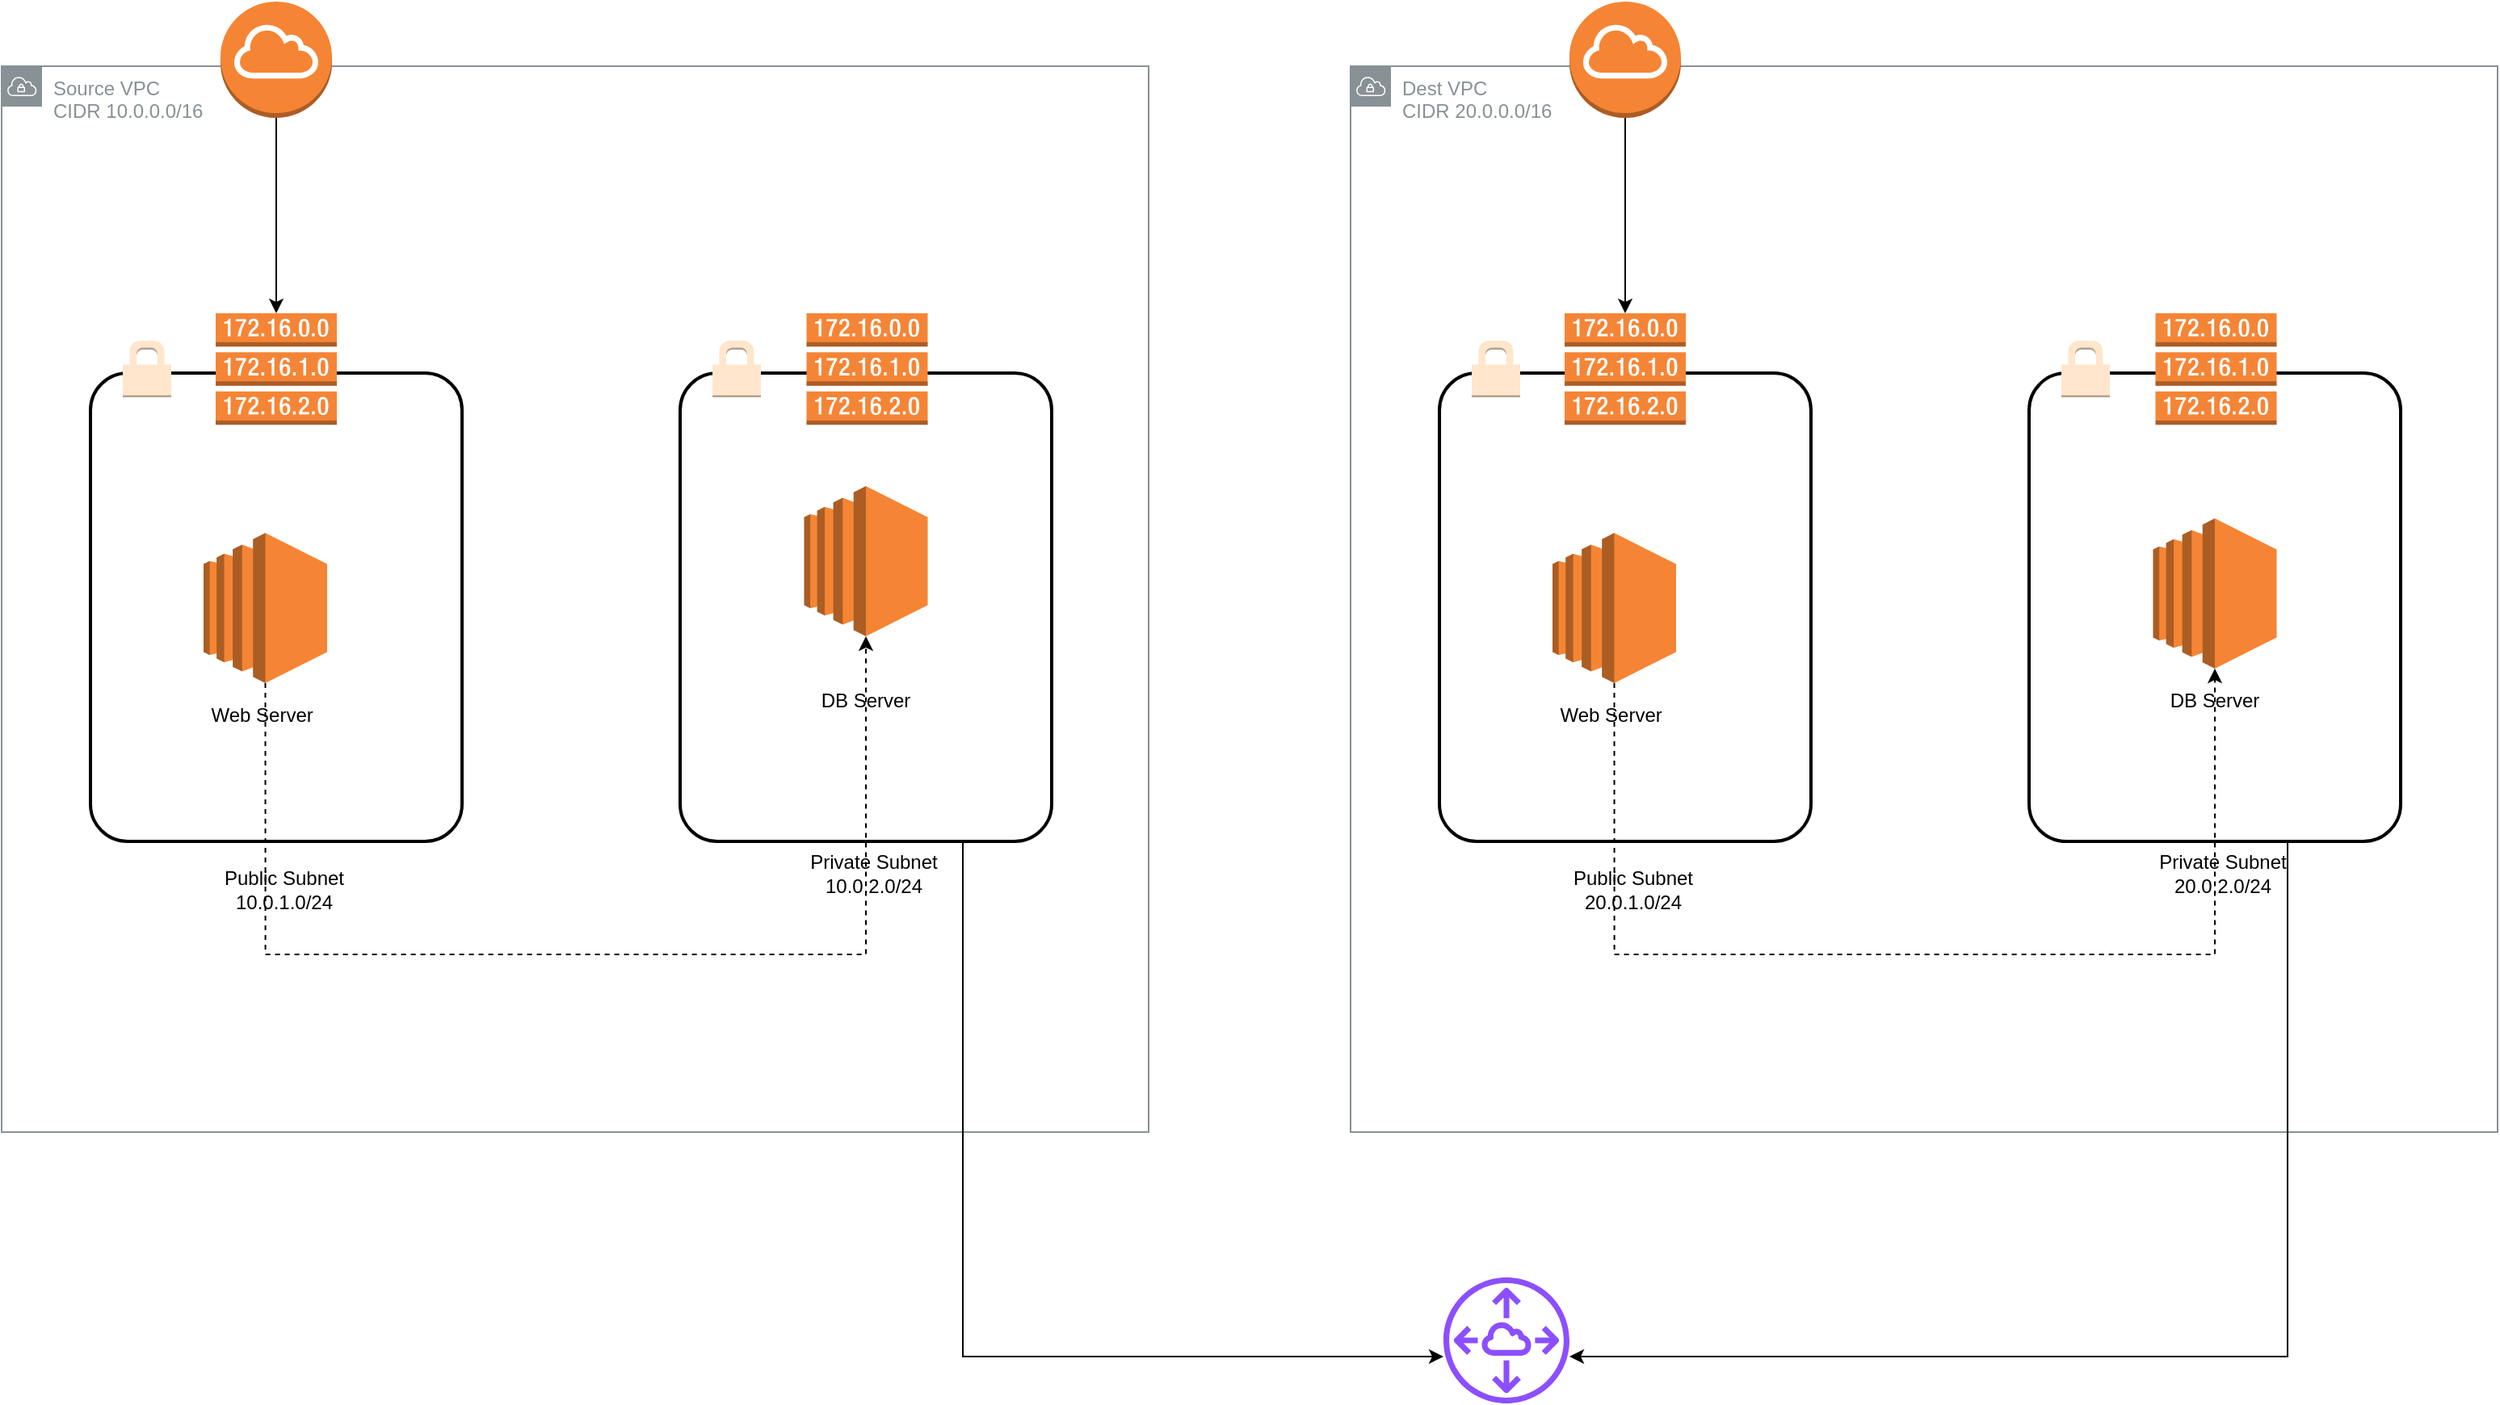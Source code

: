 <mxfile version="26.0.3">
  <diagram name="Page-1" id="7oG54qnDEi2w9H8_QEab">
    <mxGraphModel dx="1323" dy="1787" grid="1" gridSize="10" guides="1" tooltips="1" connect="1" arrows="1" fold="1" page="1" pageScale="1" pageWidth="850" pageHeight="1100" math="0" shadow="0">
      <root>
        <mxCell id="0" />
        <mxCell id="1" parent="0" />
        <mxCell id="OCgTym71qdyOVRXxtuMu-2" value="Source VPC&lt;div&gt;CIDR&amp;nbsp;&lt;span style=&quot;background-color: transparent; color: light-dark(rgb(135, 145, 150), rgb(106, 115, 119));&quot;&gt;10.0.0.0/16&lt;/span&gt;&lt;/div&gt;" style="sketch=0;outlineConnect=0;gradientColor=none;html=1;whiteSpace=wrap;fontSize=12;fontStyle=0;shape=mxgraph.aws4.group;grIcon=mxgraph.aws4.group_vpc;strokeColor=#879196;fillColor=none;verticalAlign=top;align=left;spacingLeft=30;fontColor=#879196;dashed=0;" vertex="1" parent="1">
          <mxGeometry x="5" y="-110" width="710" height="660" as="geometry" />
        </mxCell>
        <object label="" id="OCgTym71qdyOVRXxtuMu-4">
          <mxCell style="rounded=1;arcSize=10;dashed=0;strokeWidth=2;" vertex="1" parent="1">
            <mxGeometry x="60" y="80" width="230" height="290" as="geometry" />
          </mxCell>
        </object>
        <mxCell id="OCgTym71qdyOVRXxtuMu-5" value="" style="dashed=0;html=1;shape=mxgraph.aws3.permissions;fillColor=#ffe6cc;dashed=0;strokeColor=#d79b00;" vertex="1" parent="1">
          <mxGeometry x="80" y="60" width="30" height="35" as="geometry" />
        </mxCell>
        <object label="" id="OCgTym71qdyOVRXxtuMu-11">
          <mxCell style="rounded=1;arcSize=10;dashed=0;strokeWidth=2;" vertex="1" parent="1">
            <mxGeometry x="425" y="80" width="230" height="290" as="geometry" />
          </mxCell>
        </object>
        <mxCell id="OCgTym71qdyOVRXxtuMu-46" style="edgeStyle=orthogonalEdgeStyle;rounded=0;orthogonalLoop=1;jettySize=auto;html=1;exitX=0.5;exitY=0;exitDx=0;exitDy=0;" edge="1" parent="1" source="OCgTym71qdyOVRXxtuMu-12" target="OCgTym71qdyOVRXxtuMu-44">
          <mxGeometry relative="1" as="geometry">
            <Array as="points">
              <mxPoint x="600" y="370" />
              <mxPoint x="600" y="689" />
            </Array>
          </mxGeometry>
        </mxCell>
        <mxCell id="OCgTym71qdyOVRXxtuMu-12" value="Private Subnet&lt;div&gt;10.0.2.0/24&lt;/div&gt;" style="text;html=1;align=center;verticalAlign=middle;whiteSpace=wrap;rounded=0;" vertex="1" parent="1">
          <mxGeometry x="475" y="370" width="140" height="40" as="geometry" />
        </mxCell>
        <mxCell id="OCgTym71qdyOVRXxtuMu-13" value="" style="dashed=0;html=1;shape=mxgraph.aws3.permissions;fillColor=#ffe6cc;dashed=0;strokeColor=#d79b00;" vertex="1" parent="1">
          <mxGeometry x="445" y="60" width="30" height="35" as="geometry" />
        </mxCell>
        <mxCell id="OCgTym71qdyOVRXxtuMu-15" value="" style="outlineConnect=0;dashed=0;verticalLabelPosition=bottom;verticalAlign=top;align=center;html=1;shape=mxgraph.aws3.ec2;fillColor=#F58534;gradientColor=none;" vertex="1" parent="1">
          <mxGeometry x="130" y="179" width="76.5" height="93" as="geometry" />
        </mxCell>
        <mxCell id="OCgTym71qdyOVRXxtuMu-16" value="Public Subnet&lt;div&gt;10.0.1.0/24&lt;/div&gt;" style="text;html=1;align=center;verticalAlign=middle;whiteSpace=wrap;rounded=0;" vertex="1" parent="1">
          <mxGeometry x="110" y="380" width="140" height="40" as="geometry" />
        </mxCell>
        <mxCell id="OCgTym71qdyOVRXxtuMu-26" style="edgeStyle=orthogonalEdgeStyle;rounded=0;orthogonalLoop=1;jettySize=auto;html=1;exitX=0.5;exitY=0;exitDx=0;exitDy=0;dashed=1;" edge="1" parent="1" source="OCgTym71qdyOVRXxtuMu-17" target="OCgTym71qdyOVRXxtuMu-18">
          <mxGeometry relative="1" as="geometry">
            <Array as="points">
              <mxPoint x="168" y="440" />
              <mxPoint x="540" y="440" />
            </Array>
          </mxGeometry>
        </mxCell>
        <mxCell id="OCgTym71qdyOVRXxtuMu-17" value="Web Server&amp;nbsp;" style="text;html=1;align=center;verticalAlign=middle;whiteSpace=wrap;rounded=0;" vertex="1" parent="1">
          <mxGeometry x="98.25" y="272" width="140" height="40" as="geometry" />
        </mxCell>
        <mxCell id="OCgTym71qdyOVRXxtuMu-18" value="" style="outlineConnect=0;dashed=0;verticalLabelPosition=bottom;verticalAlign=top;align=center;html=1;shape=mxgraph.aws3.ec2;fillColor=#F58534;gradientColor=none;" vertex="1" parent="1">
          <mxGeometry x="501.75" y="150" width="76.5" height="93" as="geometry" />
        </mxCell>
        <mxCell id="OCgTym71qdyOVRXxtuMu-19" value="DB Server" style="text;html=1;align=center;verticalAlign=middle;whiteSpace=wrap;rounded=0;" vertex="1" parent="1">
          <mxGeometry x="470" y="263" width="140" height="40" as="geometry" />
        </mxCell>
        <mxCell id="OCgTym71qdyOVRXxtuMu-25" style="edgeStyle=none;rounded=0;orthogonalLoop=1;jettySize=auto;html=1;exitX=0.5;exitY=1;exitDx=0;exitDy=0;exitPerimeter=0;" edge="1" parent="1" source="OCgTym71qdyOVRXxtuMu-20" target="OCgTym71qdyOVRXxtuMu-23">
          <mxGeometry relative="1" as="geometry" />
        </mxCell>
        <mxCell id="OCgTym71qdyOVRXxtuMu-20" value="" style="outlineConnect=0;dashed=0;verticalLabelPosition=bottom;verticalAlign=top;align=center;html=1;shape=mxgraph.aws3.internet_gateway;fillColor=#F58534;gradientColor=none;" vertex="1" parent="1">
          <mxGeometry x="140.5" y="-150" width="69" height="72" as="geometry" />
        </mxCell>
        <mxCell id="OCgTym71qdyOVRXxtuMu-23" value="" style="outlineConnect=0;dashed=0;verticalLabelPosition=bottom;verticalAlign=top;align=center;html=1;shape=mxgraph.aws3.route_table;fillColor=#F58536;gradientColor=none;" vertex="1" parent="1">
          <mxGeometry x="137.5" y="43" width="75" height="69" as="geometry" />
        </mxCell>
        <mxCell id="OCgTym71qdyOVRXxtuMu-24" value="" style="outlineConnect=0;dashed=0;verticalLabelPosition=bottom;verticalAlign=top;align=center;html=1;shape=mxgraph.aws3.route_table;fillColor=#F58536;gradientColor=none;" vertex="1" parent="1">
          <mxGeometry x="503.25" y="43" width="75" height="69" as="geometry" />
        </mxCell>
        <mxCell id="OCgTym71qdyOVRXxtuMu-27" value="Dest VPC&lt;div&gt;CIDR&amp;nbsp;&lt;span style=&quot;background-color: transparent; color: light-dark(rgb(135, 145, 150), rgb(106, 115, 119));&quot;&gt;20.0.0.0/16&lt;/span&gt;&lt;/div&gt;" style="sketch=0;outlineConnect=0;gradientColor=none;html=1;whiteSpace=wrap;fontSize=12;fontStyle=0;shape=mxgraph.aws4.group;grIcon=mxgraph.aws4.group_vpc;strokeColor=#879196;fillColor=none;verticalAlign=top;align=left;spacingLeft=30;fontColor=#879196;dashed=0;" vertex="1" parent="1">
          <mxGeometry x="840" y="-110" width="710" height="660" as="geometry" />
        </mxCell>
        <object label="" id="OCgTym71qdyOVRXxtuMu-28">
          <mxCell style="rounded=1;arcSize=10;dashed=0;strokeWidth=2;" vertex="1" parent="1">
            <mxGeometry x="895" y="80" width="230" height="290" as="geometry" />
          </mxCell>
        </object>
        <mxCell id="OCgTym71qdyOVRXxtuMu-29" value="" style="dashed=0;html=1;shape=mxgraph.aws3.permissions;fillColor=#ffe6cc;dashed=0;strokeColor=#d79b00;" vertex="1" parent="1">
          <mxGeometry x="915" y="60" width="30" height="35" as="geometry" />
        </mxCell>
        <object label="" id="OCgTym71qdyOVRXxtuMu-30">
          <mxCell style="rounded=1;arcSize=10;dashed=0;strokeWidth=2;" vertex="1" parent="1">
            <mxGeometry x="1260" y="80" width="230" height="290" as="geometry" />
          </mxCell>
        </object>
        <mxCell id="OCgTym71qdyOVRXxtuMu-45" style="edgeStyle=orthogonalEdgeStyle;rounded=0;orthogonalLoop=1;jettySize=auto;html=1;exitX=0.5;exitY=0;exitDx=0;exitDy=0;" edge="1" parent="1" source="OCgTym71qdyOVRXxtuMu-31" target="OCgTym71qdyOVRXxtuMu-44">
          <mxGeometry relative="1" as="geometry">
            <Array as="points">
              <mxPoint x="1420" y="370" />
              <mxPoint x="1420" y="689" />
            </Array>
          </mxGeometry>
        </mxCell>
        <mxCell id="OCgTym71qdyOVRXxtuMu-31" value="Private Subnet&lt;div&gt;20.0.2.0/24&lt;/div&gt;" style="text;html=1;align=center;verticalAlign=middle;whiteSpace=wrap;rounded=0;" vertex="1" parent="1">
          <mxGeometry x="1310" y="370" width="140" height="40" as="geometry" />
        </mxCell>
        <mxCell id="OCgTym71qdyOVRXxtuMu-32" value="" style="dashed=0;html=1;shape=mxgraph.aws3.permissions;fillColor=#ffe6cc;dashed=0;strokeColor=#d79b00;" vertex="1" parent="1">
          <mxGeometry x="1280" y="60" width="30" height="35" as="geometry" />
        </mxCell>
        <mxCell id="OCgTym71qdyOVRXxtuMu-33" value="" style="outlineConnect=0;dashed=0;verticalLabelPosition=bottom;verticalAlign=top;align=center;html=1;shape=mxgraph.aws3.ec2;fillColor=#F58534;gradientColor=none;" vertex="1" parent="1">
          <mxGeometry x="965" y="179" width="76.5" height="93" as="geometry" />
        </mxCell>
        <mxCell id="OCgTym71qdyOVRXxtuMu-34" value="Public Subnet&lt;div&gt;20.0.1.0/24&lt;/div&gt;" style="text;html=1;align=center;verticalAlign=middle;whiteSpace=wrap;rounded=0;" vertex="1" parent="1">
          <mxGeometry x="945" y="380" width="140" height="40" as="geometry" />
        </mxCell>
        <mxCell id="OCgTym71qdyOVRXxtuMu-35" style="edgeStyle=orthogonalEdgeStyle;rounded=0;orthogonalLoop=1;jettySize=auto;html=1;exitX=0.5;exitY=0;exitDx=0;exitDy=0;dashed=1;" edge="1" parent="1" source="OCgTym71qdyOVRXxtuMu-36" target="OCgTym71qdyOVRXxtuMu-37">
          <mxGeometry relative="1" as="geometry">
            <Array as="points">
              <mxPoint x="1003" y="440" />
              <mxPoint x="1375" y="440" />
            </Array>
          </mxGeometry>
        </mxCell>
        <mxCell id="OCgTym71qdyOVRXxtuMu-36" value="Web Server&amp;nbsp;" style="text;html=1;align=center;verticalAlign=middle;whiteSpace=wrap;rounded=0;" vertex="1" parent="1">
          <mxGeometry x="933.25" y="272" width="140" height="40" as="geometry" />
        </mxCell>
        <mxCell id="OCgTym71qdyOVRXxtuMu-37" value="" style="outlineConnect=0;dashed=0;verticalLabelPosition=bottom;verticalAlign=top;align=center;html=1;shape=mxgraph.aws3.ec2;fillColor=#F58534;gradientColor=none;" vertex="1" parent="1">
          <mxGeometry x="1336.75" y="170" width="76.5" height="93" as="geometry" />
        </mxCell>
        <mxCell id="OCgTym71qdyOVRXxtuMu-38" value="DB Server" style="text;html=1;align=center;verticalAlign=middle;whiteSpace=wrap;rounded=0;" vertex="1" parent="1">
          <mxGeometry x="1305" y="263" width="140" height="40" as="geometry" />
        </mxCell>
        <mxCell id="OCgTym71qdyOVRXxtuMu-39" style="edgeStyle=none;rounded=0;orthogonalLoop=1;jettySize=auto;html=1;exitX=0.5;exitY=1;exitDx=0;exitDy=0;exitPerimeter=0;" edge="1" parent="1" source="OCgTym71qdyOVRXxtuMu-40" target="OCgTym71qdyOVRXxtuMu-41">
          <mxGeometry relative="1" as="geometry" />
        </mxCell>
        <mxCell id="OCgTym71qdyOVRXxtuMu-40" value="" style="outlineConnect=0;dashed=0;verticalLabelPosition=bottom;verticalAlign=top;align=center;html=1;shape=mxgraph.aws3.internet_gateway;fillColor=#F58534;gradientColor=none;" vertex="1" parent="1">
          <mxGeometry x="975.5" y="-150" width="69" height="72" as="geometry" />
        </mxCell>
        <mxCell id="OCgTym71qdyOVRXxtuMu-41" value="" style="outlineConnect=0;dashed=0;verticalLabelPosition=bottom;verticalAlign=top;align=center;html=1;shape=mxgraph.aws3.route_table;fillColor=#F58536;gradientColor=none;" vertex="1" parent="1">
          <mxGeometry x="972.5" y="43" width="75" height="69" as="geometry" />
        </mxCell>
        <mxCell id="OCgTym71qdyOVRXxtuMu-42" value="" style="outlineConnect=0;dashed=0;verticalLabelPosition=bottom;verticalAlign=top;align=center;html=1;shape=mxgraph.aws3.route_table;fillColor=#F58536;gradientColor=none;" vertex="1" parent="1">
          <mxGeometry x="1338.25" y="43" width="75" height="69" as="geometry" />
        </mxCell>
        <mxCell id="OCgTym71qdyOVRXxtuMu-44" value="" style="sketch=0;outlineConnect=0;fontColor=#232F3E;gradientColor=none;fillColor=#8C4FFF;strokeColor=none;dashed=0;verticalLabelPosition=bottom;verticalAlign=top;align=center;html=1;fontSize=12;fontStyle=0;aspect=fixed;pointerEvents=1;shape=mxgraph.aws4.peering;" vertex="1" parent="1">
          <mxGeometry x="897.5" y="640" width="78" height="78" as="geometry" />
        </mxCell>
      </root>
    </mxGraphModel>
  </diagram>
</mxfile>
